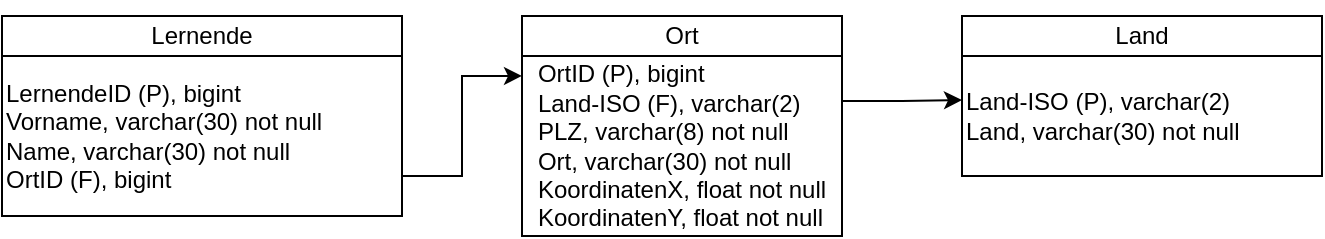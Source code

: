 <mxfile version="14.1.8" type="device"><diagram id="1tO37UwO8Ye2q3ABSxr5" name="Page-1"><mxGraphModel dx="1298" dy="787" grid="1" gridSize="10" guides="1" tooltips="1" connect="1" arrows="1" fold="1" page="1" pageScale="1" pageWidth="827" pageHeight="1169" math="0" shadow="0"><root><mxCell id="0"/><mxCell id="1" parent="0"/><mxCell id="-Bd8cth-FqG_VoT0R-27-4" value="" style="edgeStyle=orthogonalEdgeStyle;rounded=0;orthogonalLoop=1;jettySize=auto;html=1;" edge="1" parent="1" source="-Bd8cth-FqG_VoT0R-27-1" target="-Bd8cth-FqG_VoT0R-27-2"><mxGeometry relative="1" as="geometry"/></mxCell><mxCell id="-Bd8cth-FqG_VoT0R-27-1" value="Lernende" style="rounded=0;whiteSpace=wrap;html=1;" vertex="1" parent="1"><mxGeometry x="80" y="240" width="200" height="20" as="geometry"/></mxCell><mxCell id="-Bd8cth-FqG_VoT0R-27-11" style="edgeStyle=orthogonalEdgeStyle;rounded=0;orthogonalLoop=1;jettySize=auto;html=1;exitX=1;exitY=0.75;exitDx=0;exitDy=0;entryX=0;entryY=0.111;entryDx=0;entryDy=0;entryPerimeter=0;" edge="1" parent="1" source="-Bd8cth-FqG_VoT0R-27-2" target="-Bd8cth-FqG_VoT0R-27-6"><mxGeometry relative="1" as="geometry"/></mxCell><mxCell id="-Bd8cth-FqG_VoT0R-27-2" value="LernendeID (P), bigint&lt;br&gt;Vorname, varchar(30) not null&lt;br&gt;Name, varchar(30) not null&lt;br&gt;OrtID (F), bigint" style="rounded=0;whiteSpace=wrap;html=1;align=left;" vertex="1" parent="1"><mxGeometry x="80" y="260" width="200" height="80" as="geometry"/></mxCell><mxCell id="-Bd8cth-FqG_VoT0R-27-5" value="Ort" style="rounded=0;whiteSpace=wrap;html=1;" vertex="1" parent="1"><mxGeometry x="340" y="240" width="160" height="20" as="geometry"/></mxCell><mxCell id="-Bd8cth-FqG_VoT0R-27-12" style="edgeStyle=orthogonalEdgeStyle;rounded=0;orthogonalLoop=1;jettySize=auto;html=1;exitX=1;exitY=0.25;exitDx=0;exitDy=0;entryX=0;entryY=0.367;entryDx=0;entryDy=0;entryPerimeter=0;" edge="1" parent="1" source="-Bd8cth-FqG_VoT0R-27-6" target="-Bd8cth-FqG_VoT0R-27-8"><mxGeometry relative="1" as="geometry"/></mxCell><mxCell id="-Bd8cth-FqG_VoT0R-27-6" value="&lt;div style=&quot;text-align: left&quot;&gt;&lt;span&gt;OrtID (P), bigint&lt;/span&gt;&lt;/div&gt;&lt;div style=&quot;text-align: left&quot;&gt;&lt;span&gt;Land-ISO (F), varchar(2)&lt;/span&gt;&lt;/div&gt;&lt;div style=&quot;text-align: left&quot;&gt;&lt;span&gt;PLZ, varchar(8) not null&lt;/span&gt;&lt;/div&gt;&lt;div style=&quot;text-align: left&quot;&gt;&lt;span&gt;Ort, varchar(30) not null&lt;/span&gt;&lt;/div&gt;&lt;div style=&quot;text-align: left&quot;&gt;&lt;span&gt;KoordinatenX, float not null&lt;/span&gt;&lt;/div&gt;&lt;div style=&quot;text-align: left&quot;&gt;&lt;span&gt;KoordinatenY, float not null&lt;/span&gt;&lt;/div&gt;" style="rounded=0;whiteSpace=wrap;html=1;" vertex="1" parent="1"><mxGeometry x="340" y="260" width="160" height="90" as="geometry"/></mxCell><mxCell id="-Bd8cth-FqG_VoT0R-27-7" value="Land" style="rounded=0;whiteSpace=wrap;html=1;" vertex="1" parent="1"><mxGeometry x="560" y="240" width="180" height="20" as="geometry"/></mxCell><mxCell id="-Bd8cth-FqG_VoT0R-27-8" value="Land-ISO (P), varchar(2)&lt;br&gt;Land, varchar(30) not null" style="rounded=0;whiteSpace=wrap;html=1;align=left;" vertex="1" parent="1"><mxGeometry x="560" y="260" width="180" height="60" as="geometry"/></mxCell></root></mxGraphModel></diagram></mxfile>